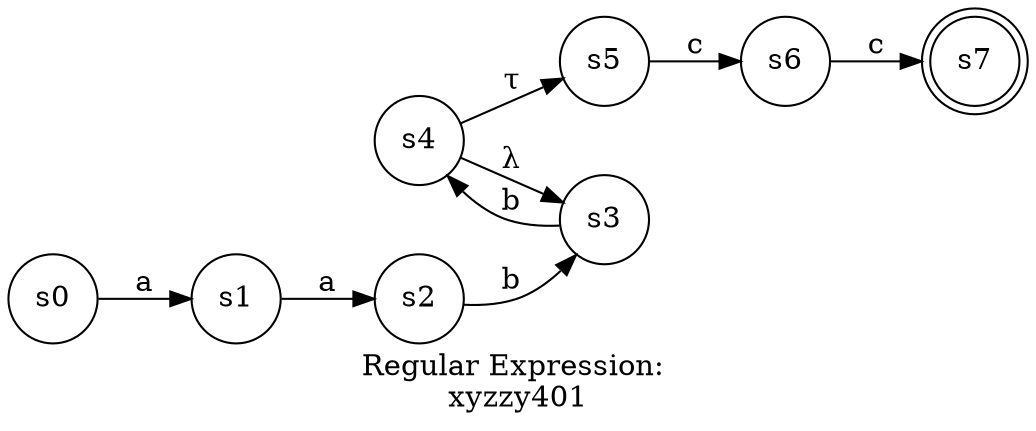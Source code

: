 digraph finite_state_machine {
	label="Regular Expression: \nxyzzy401";
	rankdir=LR;
	size="8,5"
	node [shape = doublecircle]; s7;
	node [shape = circle];
	s0 -> s1 [ label = "a" ];
	s1 -> s2 [ label = "a" ];
	s2 -> s3 [ label = "b" ];
	s3 -> s4 [ label = "b" ];
	s4 -> s3 [ label = "λ" ];
	s4 -> s5 [ label = "τ" ];
	s5 -> s6 [ label = "c" ];
	s6 -> s7 [ label = "c" ];
}
